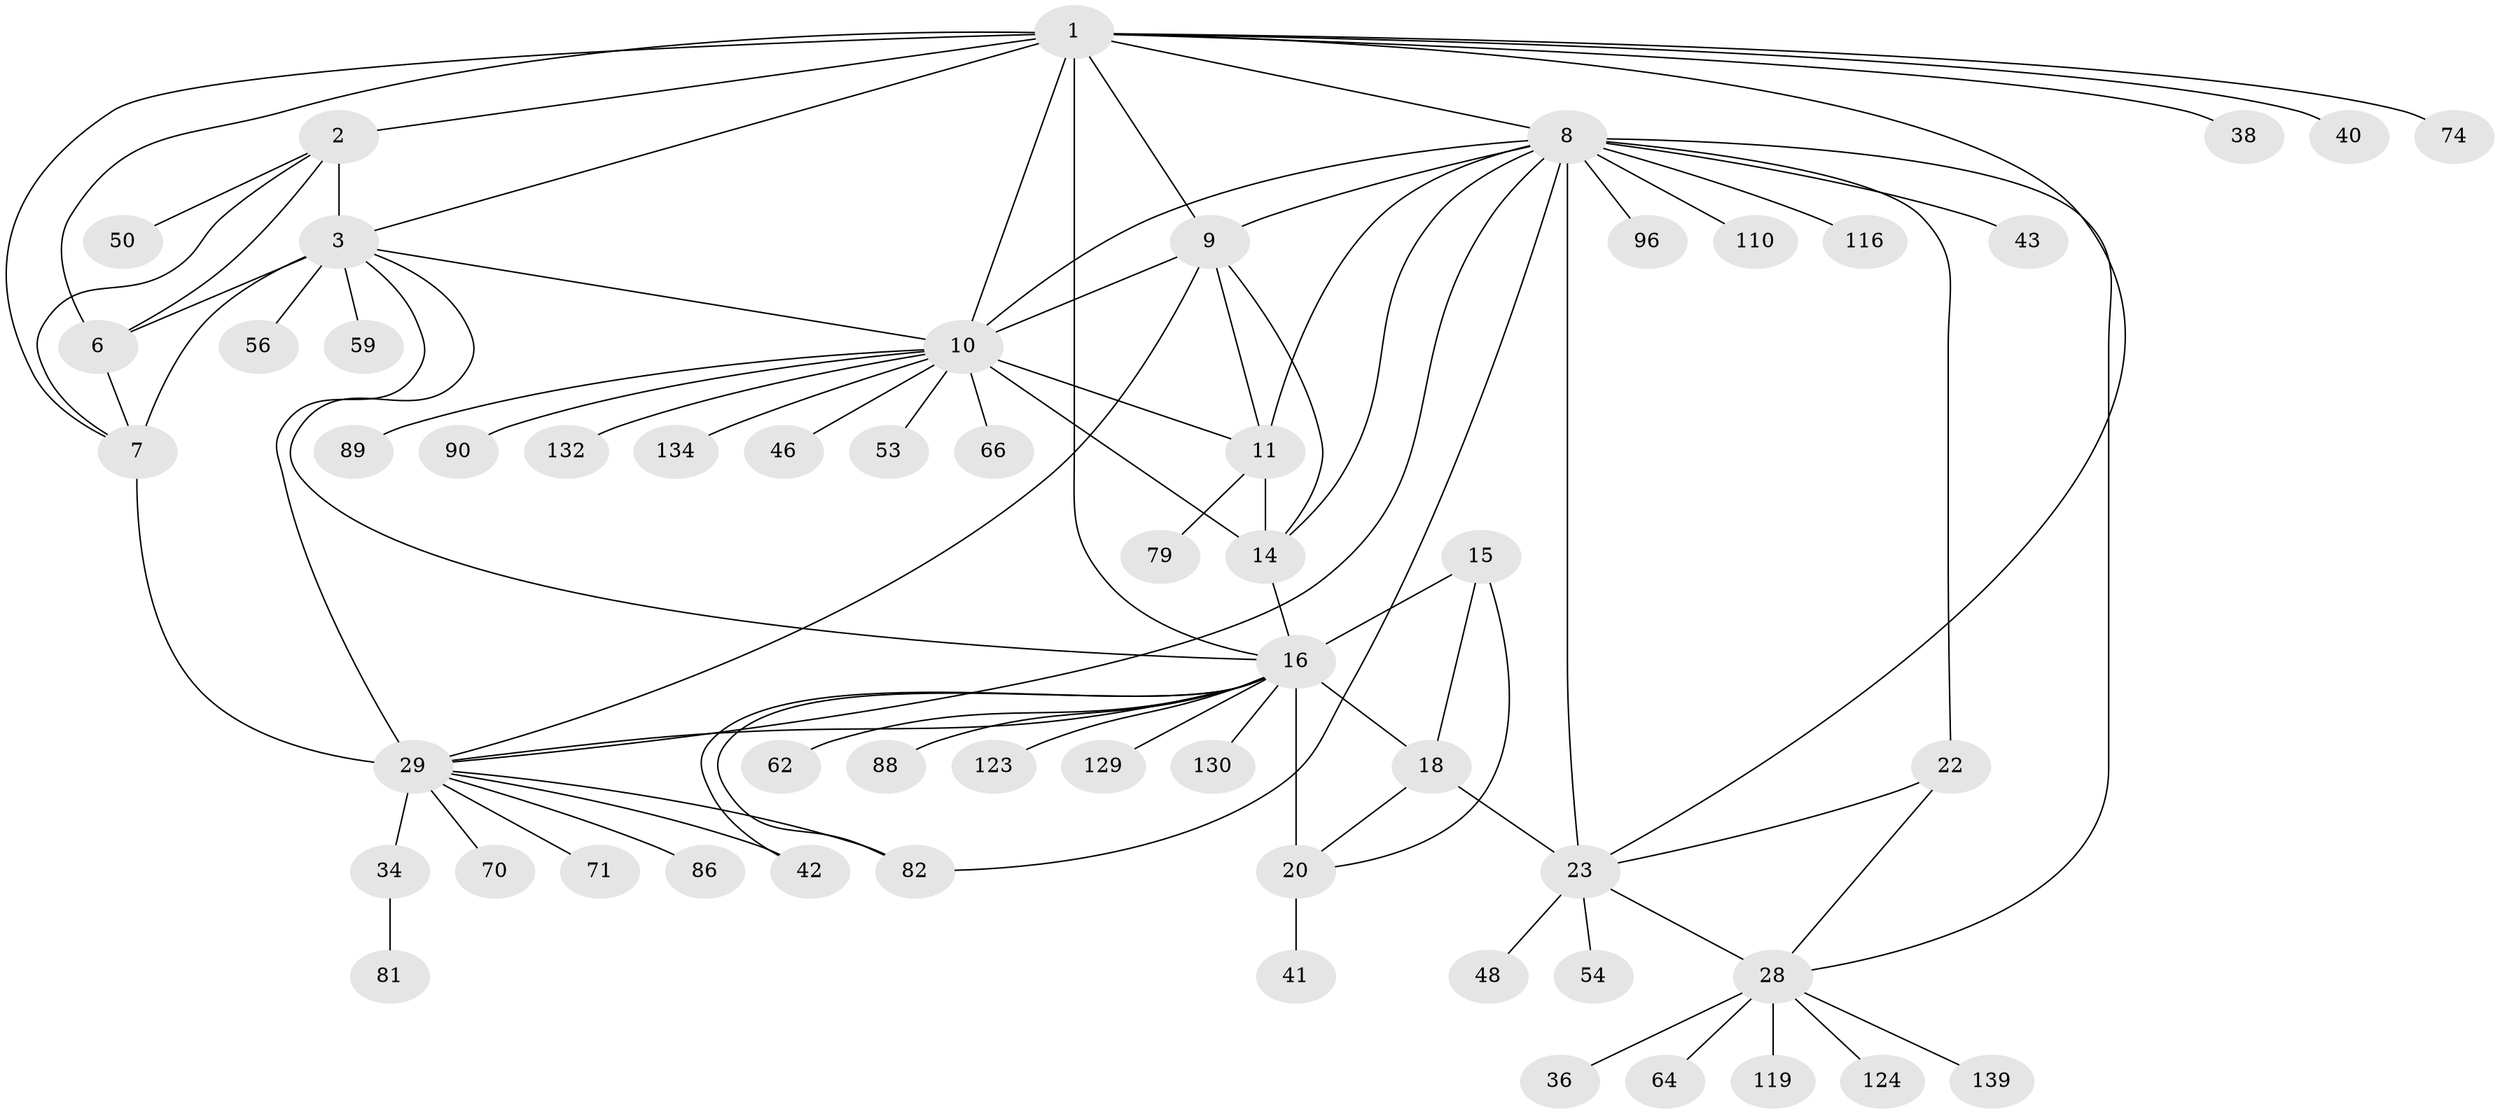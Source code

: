 // original degree distribution, {12: 0.014285714285714285, 7: 0.08571428571428572, 6: 0.007142857142857143, 11: 0.02857142857142857, 8: 0.03571428571428571, 13: 0.007142857142857143, 9: 0.02142857142857143, 15: 0.014285714285714285, 14: 0.014285714285714285, 10: 0.02857142857142857, 1: 0.5642857142857143, 2: 0.15714285714285714, 3: 0.02142857142857143}
// Generated by graph-tools (version 1.1) at 2025/19/03/04/25 18:19:47]
// undirected, 56 vertices, 87 edges
graph export_dot {
graph [start="1"]
  node [color=gray90,style=filled];
  1 [super="+69"];
  2;
  3 [super="+4"];
  6;
  7;
  8 [super="+25+91"];
  9 [super="+13+100+135"];
  10;
  11 [super="+63+37+12+52+76"];
  14 [super="+122+94"];
  15 [super="+58"];
  16 [super="+49+17+73+98+131+133+97+21"];
  18;
  20;
  22 [super="+55"];
  23 [super="+84+83+78+24+85"];
  28 [super="+57"];
  29 [super="+51+30+32+31+33"];
  34 [super="+102+61"];
  36;
  38;
  40 [super="+111"];
  41;
  42;
  43;
  46;
  48;
  50;
  53;
  54;
  56;
  59;
  62;
  64;
  66;
  70 [super="+127"];
  71;
  74;
  79;
  81 [super="+112"];
  82 [super="+120"];
  86 [super="+113"];
  88;
  89 [super="+107"];
  90;
  96;
  110;
  116;
  119;
  123;
  124;
  129;
  130;
  132;
  134;
  139;
  1 -- 2;
  1 -- 3 [weight=3];
  1 -- 6 [weight=2];
  1 -- 7;
  1 -- 38;
  1 -- 40;
  1 -- 74;
  1 -- 9;
  1 -- 8 [weight=2];
  1 -- 16 [weight=2];
  1 -- 23 [weight=2];
  1 -- 10;
  2 -- 3 [weight=3];
  2 -- 6;
  2 -- 7;
  2 -- 50;
  3 -- 6 [weight=3];
  3 -- 7 [weight=3];
  3 -- 10;
  3 -- 16;
  3 -- 56;
  3 -- 59;
  3 -- 29;
  6 -- 7;
  7 -- 29;
  8 -- 9 [weight=2];
  8 -- 10;
  8 -- 11 [weight=2];
  8 -- 14;
  8 -- 96;
  8 -- 110;
  8 -- 116;
  8 -- 23 [weight=7];
  8 -- 43;
  8 -- 82;
  8 -- 22 [weight=2];
  8 -- 28 [weight=2];
  8 -- 29;
  9 -- 10 [weight=2];
  9 -- 11 [weight=4];
  9 -- 14 [weight=2];
  9 -- 29;
  10 -- 11 [weight=2];
  10 -- 14;
  10 -- 46;
  10 -- 53;
  10 -- 66;
  10 -- 89;
  10 -- 90;
  10 -- 132;
  10 -- 134;
  11 -- 14 [weight=2];
  11 -- 79;
  14 -- 16;
  15 -- 16 [weight=4];
  15 -- 18;
  15 -- 20;
  16 -- 18 [weight=4];
  16 -- 20 [weight=4];
  16 -- 29;
  16 -- 129;
  16 -- 130;
  16 -- 42;
  16 -- 88;
  16 -- 123;
  16 -- 62;
  16 -- 82;
  18 -- 20;
  18 -- 23;
  20 -- 41;
  22 -- 23 [weight=3];
  22 -- 28;
  23 -- 28 [weight=3];
  23 -- 48;
  23 -- 54;
  28 -- 36;
  28 -- 64;
  28 -- 119;
  28 -- 124;
  28 -- 139;
  29 -- 34 [weight=6];
  29 -- 86;
  29 -- 70;
  29 -- 82;
  29 -- 71;
  29 -- 42;
  34 -- 81;
}
